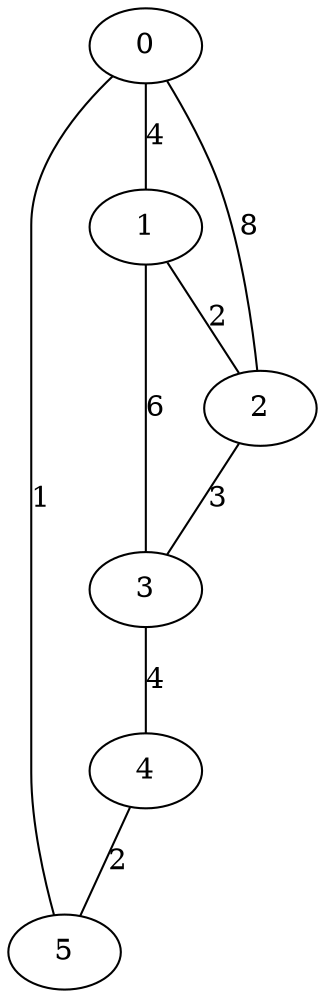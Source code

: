 graph G {
0 -- 5 [label="1"];
1 -- 2 [label="2"];
4 -- 5 [label="2"];
2 -- 3 [label="3"];
0 -- 1 [label="4"];
3 -- 4 [label="4"];
1 -- 3 [label="6"];
0 -- 2 [label="8"];
}
